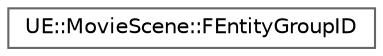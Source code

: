digraph "Graphical Class Hierarchy"
{
 // INTERACTIVE_SVG=YES
 // LATEX_PDF_SIZE
  bgcolor="transparent";
  edge [fontname=Helvetica,fontsize=10,labelfontname=Helvetica,labelfontsize=10];
  node [fontname=Helvetica,fontsize=10,shape=box,height=0.2,width=0.4];
  rankdir="LR";
  Node0 [id="Node000000",label="UE::MovieScene::FEntityGroupID",height=0.2,width=0.4,color="grey40", fillcolor="white", style="filled",URL="$df/dfb/structUE_1_1MovieScene_1_1FEntityGroupID.html",tooltip="The component data for describing what group an entity belongs to (see UMovieSceneEntityGroupingSyste..."];
}
